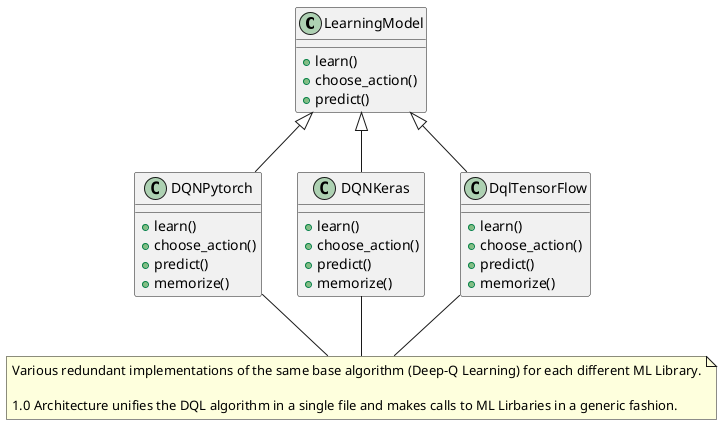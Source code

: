 @startuml
scale 1

' Classes

class LearningModel {
    +learn()
    +choose_action()
    +predict()
}

class DQNKeras {
    +learn()
    +choose_action()
    +predict()
    +memorize()
}

class DqlTensorFlow {
    +learn()
    +choose_action()
    +predict()
    +memorize()
}

class DQNPytorch {
    +learn()
    +choose_action()
    +predict()
    +memorize()
}

' Notes

note "Various redundant implementations of the same base algorithm (Deep-Q Learning) for each different ML Library.\n\n1.0 Architecture unifies the DQL algorithm in a single file and makes calls to ML Lirbaries in a generic fashion." as N1


' Relations

LearningModel <|-- DQNKeras
LearningModel <|-- DqlTensorFlow
LearningModel <|-- DQNPytorch

N1 -up- DqlTensorFlow
N1 -up- DQNKeras
N1 -up- DQNPytorch

@enduml
